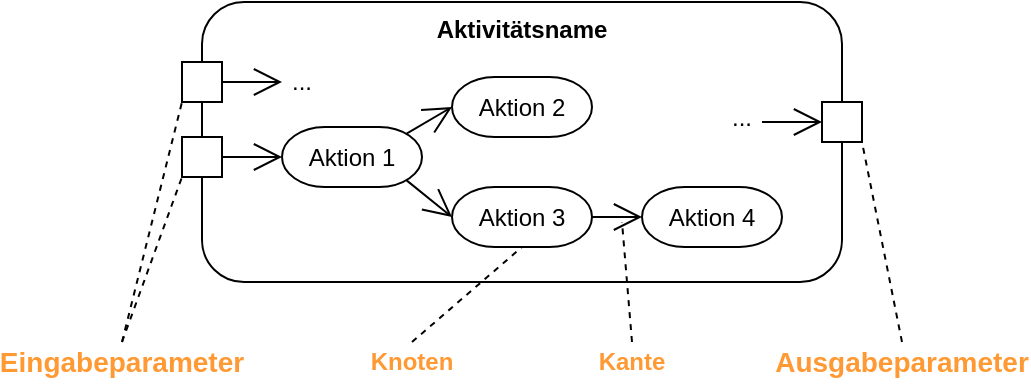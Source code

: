 <mxfile version="13.4.6" type="device"><diagram id="XS1e_24Hon5x5dD-MwJy" name="Page-1"><mxGraphModel dx="1422" dy="752" grid="1" gridSize="10" guides="1" tooltips="1" connect="1" arrows="1" fold="1" page="1" pageScale="1" pageWidth="827" pageHeight="1169" math="0" shadow="0"><root><mxCell id="0"/><mxCell id="1" parent="0"/><mxCell id="Pws_6pdFiwGnnqG6L-OT-1" value="&lt;div&gt;&lt;b&gt;Aktivitätsname&lt;/b&gt;&lt;/div&gt;" style="rounded=1;whiteSpace=wrap;html=1;align=center;verticalAlign=top;" vertex="1" parent="1"><mxGeometry x="190" y="200" width="320" height="140" as="geometry"/></mxCell><mxCell id="Pws_6pdFiwGnnqG6L-OT-2" value="" style="rounded=0;whiteSpace=wrap;html=1;" vertex="1" parent="1"><mxGeometry x="180" y="230" width="20" height="20" as="geometry"/></mxCell><mxCell id="Pws_6pdFiwGnnqG6L-OT-3" value="" style="rounded=0;whiteSpace=wrap;html=1;" vertex="1" parent="1"><mxGeometry x="180" y="267.5" width="20" height="20" as="geometry"/></mxCell><mxCell id="Pws_6pdFiwGnnqG6L-OT-4" value="" style="rounded=0;whiteSpace=wrap;html=1;" vertex="1" parent="1"><mxGeometry x="500" y="250" width="20" height="20" as="geometry"/></mxCell><mxCell id="Pws_6pdFiwGnnqG6L-OT-7" value="Aktion 1" style="strokeWidth=1;html=1;shape=mxgraph.flowchart.terminator;whiteSpace=wrap;" vertex="1" parent="1"><mxGeometry x="230" y="262.5" width="70" height="30" as="geometry"/></mxCell><mxCell id="Pws_6pdFiwGnnqG6L-OT-8" value="Aktion 2" style="strokeWidth=1;html=1;shape=mxgraph.flowchart.terminator;whiteSpace=wrap;" vertex="1" parent="1"><mxGeometry x="315" y="237.5" width="70" height="30" as="geometry"/></mxCell><mxCell id="Pws_6pdFiwGnnqG6L-OT-9" value="Aktion 3" style="strokeWidth=1;html=1;shape=mxgraph.flowchart.terminator;whiteSpace=wrap;" vertex="1" parent="1"><mxGeometry x="315" y="292.5" width="70" height="30" as="geometry"/></mxCell><mxCell id="Pws_6pdFiwGnnqG6L-OT-10" value="Aktion 4" style="strokeWidth=1;html=1;shape=mxgraph.flowchart.terminator;whiteSpace=wrap;" vertex="1" parent="1"><mxGeometry x="410" y="292.5" width="70" height="30" as="geometry"/></mxCell><mxCell id="Pws_6pdFiwGnnqG6L-OT-11" value="" style="endArrow=open;endFill=1;endSize=12;html=1;exitX=1;exitY=0.5;exitDx=0;exitDy=0;entryX=0;entryY=0.5;entryDx=0;entryDy=0;entryPerimeter=0;" edge="1" parent="1" source="Pws_6pdFiwGnnqG6L-OT-3" target="Pws_6pdFiwGnnqG6L-OT-7"><mxGeometry width="160" relative="1" as="geometry"><mxPoint x="440" y="390" as="sourcePoint"/><mxPoint x="600" y="390" as="targetPoint"/></mxGeometry></mxCell><mxCell id="Pws_6pdFiwGnnqG6L-OT-12" value="" style="endArrow=open;endFill=1;endSize=12;html=1;exitX=0.89;exitY=0.11;exitDx=0;exitDy=0;entryX=0;entryY=0.5;entryDx=0;entryDy=0;entryPerimeter=0;exitPerimeter=0;" edge="1" parent="1" source="Pws_6pdFiwGnnqG6L-OT-7" target="Pws_6pdFiwGnnqG6L-OT-8"><mxGeometry width="160" relative="1" as="geometry"><mxPoint x="210" y="317.5" as="sourcePoint"/><mxPoint x="230" y="317.5" as="targetPoint"/></mxGeometry></mxCell><mxCell id="Pws_6pdFiwGnnqG6L-OT-13" value="" style="endArrow=open;endFill=1;endSize=12;html=1;exitX=0.89;exitY=0.89;exitDx=0;exitDy=0;entryX=0;entryY=0.5;entryDx=0;entryDy=0;entryPerimeter=0;exitPerimeter=0;" edge="1" parent="1" source="Pws_6pdFiwGnnqG6L-OT-7" target="Pws_6pdFiwGnnqG6L-OT-9"><mxGeometry width="160" relative="1" as="geometry"><mxPoint x="302.3" y="275.8" as="sourcePoint"/><mxPoint x="325" y="262.5" as="targetPoint"/></mxGeometry></mxCell><mxCell id="Pws_6pdFiwGnnqG6L-OT-14" value="" style="endArrow=open;endFill=1;endSize=12;html=1;exitX=1;exitY=0.5;exitDx=0;exitDy=0;entryX=0;entryY=0.5;entryDx=0;entryDy=0;entryPerimeter=0;exitPerimeter=0;" edge="1" parent="1" source="Pws_6pdFiwGnnqG6L-OT-9" target="Pws_6pdFiwGnnqG6L-OT-10"><mxGeometry width="160" relative="1" as="geometry"><mxPoint x="312.3" y="285.8" as="sourcePoint"/><mxPoint x="335" y="272.5" as="targetPoint"/></mxGeometry></mxCell><mxCell id="Pws_6pdFiwGnnqG6L-OT-15" value="" style="endArrow=open;endFill=1;endSize=12;html=1;exitX=1;exitY=0.5;exitDx=0;exitDy=0;" edge="1" parent="1" source="Pws_6pdFiwGnnqG6L-OT-2"><mxGeometry width="160" relative="1" as="geometry"><mxPoint x="322.3" y="295.8" as="sourcePoint"/><mxPoint x="230" y="240" as="targetPoint"/></mxGeometry></mxCell><mxCell id="Pws_6pdFiwGnnqG6L-OT-16" value="" style="endArrow=open;endFill=1;endSize=12;html=1;entryX=0;entryY=0.5;entryDx=0;entryDy=0;" edge="1" parent="1" target="Pws_6pdFiwGnnqG6L-OT-4"><mxGeometry width="160" relative="1" as="geometry"><mxPoint x="470" y="260" as="sourcePoint"/><mxPoint x="240" y="250" as="targetPoint"/></mxGeometry></mxCell><mxCell id="Pws_6pdFiwGnnqG6L-OT-17" value="..." style="text;html=1;strokeColor=none;fillColor=none;align=center;verticalAlign=middle;whiteSpace=wrap;rounded=0;" vertex="1" parent="1"><mxGeometry x="220" y="230" width="40" height="20" as="geometry"/></mxCell><mxCell id="Pws_6pdFiwGnnqG6L-OT-18" value="..." style="text;html=1;strokeColor=none;fillColor=none;align=center;verticalAlign=middle;whiteSpace=wrap;rounded=0;" vertex="1" parent="1"><mxGeometry x="440" y="247.5" width="40" height="20" as="geometry"/></mxCell><mxCell id="Pws_6pdFiwGnnqG6L-OT-19" value="&lt;font style=&quot;font-size: 14px&quot;&gt;Eingabeparameter&lt;/font&gt;" style="text;html=1;strokeColor=none;fillColor=none;align=center;verticalAlign=middle;whiteSpace=wrap;rounded=0;fontColor=#FF9933;fontStyle=1" vertex="1" parent="1"><mxGeometry x="130" y="370" width="40" height="20" as="geometry"/></mxCell><mxCell id="Pws_6pdFiwGnnqG6L-OT-21" value="" style="endArrow=none;dashed=1;html=1;exitX=0.5;exitY=0;exitDx=0;exitDy=0;entryX=0;entryY=1;entryDx=0;entryDy=0;" edge="1" parent="1" source="Pws_6pdFiwGnnqG6L-OT-19" target="Pws_6pdFiwGnnqG6L-OT-2"><mxGeometry width="50" height="50" relative="1" as="geometry"><mxPoint x="390" y="410" as="sourcePoint"/><mxPoint x="440" y="360" as="targetPoint"/></mxGeometry></mxCell><mxCell id="Pws_6pdFiwGnnqG6L-OT-22" value="" style="endArrow=none;dashed=1;html=1;exitX=0.5;exitY=0;exitDx=0;exitDy=0;entryX=0;entryY=1;entryDx=0;entryDy=0;" edge="1" parent="1" source="Pws_6pdFiwGnnqG6L-OT-19" target="Pws_6pdFiwGnnqG6L-OT-3"><mxGeometry width="50" height="50" relative="1" as="geometry"><mxPoint x="150" y="380" as="sourcePoint"/><mxPoint x="180" y="310" as="targetPoint"/></mxGeometry></mxCell><mxCell id="Pws_6pdFiwGnnqG6L-OT-23" value="Knoten" style="text;html=1;strokeColor=none;fillColor=none;align=center;verticalAlign=middle;whiteSpace=wrap;rounded=0;fontColor=#FF9933;fontStyle=1" vertex="1" parent="1"><mxGeometry x="275" y="370" width="40" height="20" as="geometry"/></mxCell><mxCell id="Pws_6pdFiwGnnqG6L-OT-24" value="" style="endArrow=none;dashed=1;html=1;exitX=0.5;exitY=0;exitDx=0;exitDy=0;entryX=0.5;entryY=1;entryDx=0;entryDy=0;entryPerimeter=0;" edge="1" parent="1" source="Pws_6pdFiwGnnqG6L-OT-23" target="Pws_6pdFiwGnnqG6L-OT-9"><mxGeometry width="50" height="50" relative="1" as="geometry"><mxPoint x="150" y="380" as="sourcePoint"/><mxPoint x="190" y="297.5" as="targetPoint"/></mxGeometry></mxCell><mxCell id="Pws_6pdFiwGnnqG6L-OT-25" value="Kante" style="text;html=1;strokeColor=none;fillColor=none;align=center;verticalAlign=middle;whiteSpace=wrap;rounded=0;fontColor=#FF9933;fontStyle=1" vertex="1" parent="1"><mxGeometry x="385" y="370" width="40" height="20" as="geometry"/></mxCell><mxCell id="Pws_6pdFiwGnnqG6L-OT-26" value="" style="endArrow=none;dashed=1;html=1;exitX=0.5;exitY=0;exitDx=0;exitDy=0;" edge="1" parent="1" source="Pws_6pdFiwGnnqG6L-OT-25"><mxGeometry width="50" height="50" relative="1" as="geometry"><mxPoint x="305" y="380" as="sourcePoint"/><mxPoint x="400" y="310" as="targetPoint"/></mxGeometry></mxCell><mxCell id="Pws_6pdFiwGnnqG6L-OT-27" value="" style="endArrow=none;dashed=1;html=1;exitX=0.5;exitY=0;exitDx=0;exitDy=0;entryX=1;entryY=1;entryDx=0;entryDy=0;" edge="1" parent="1" source="Pws_6pdFiwGnnqG6L-OT-28" target="Pws_6pdFiwGnnqG6L-OT-4"><mxGeometry width="50" height="50" relative="1" as="geometry"><mxPoint x="315" y="390" as="sourcePoint"/><mxPoint x="370" y="342.5" as="targetPoint"/></mxGeometry></mxCell><mxCell id="Pws_6pdFiwGnnqG6L-OT-28" value="&lt;font style=&quot;font-size: 14px&quot;&gt;Ausgabeparameter&lt;/font&gt;" style="text;html=1;strokeColor=none;fillColor=none;align=center;verticalAlign=middle;whiteSpace=wrap;rounded=0;fontColor=#FF9933;fontStyle=1" vertex="1" parent="1"><mxGeometry x="520" y="370" width="40" height="20" as="geometry"/></mxCell></root></mxGraphModel></diagram></mxfile>